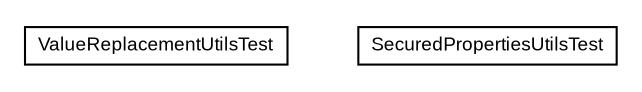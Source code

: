 #!/usr/local/bin/dot
#
# Class diagram 
# Generated by UMLGraph version R5_6-24-gf6e263 (http://www.umlgraph.org/)
#

digraph G {
	edge [fontname="arial",fontsize=10,labelfontname="arial",labelfontsize=10];
	node [fontname="arial",fontsize=10,shape=plaintext];
	nodesep=0.25;
	ranksep=0.5;
	// net.brabenetz.lib.securedproperties.utils.ValueReplacementUtilsTest
	c49 [label=<<table title="net.brabenetz.lib.securedproperties.utils.ValueReplacementUtilsTest" border="0" cellborder="1" cellspacing="0" cellpadding="2" port="p" href="./ValueReplacementUtilsTest.html">
		<tr><td><table border="0" cellspacing="0" cellpadding="1">
<tr><td align="center" balign="center"> ValueReplacementUtilsTest </td></tr>
		</table></td></tr>
		</table>>, URL="./ValueReplacementUtilsTest.html", fontname="arial", fontcolor="black", fontsize=9.0];
	// net.brabenetz.lib.securedproperties.utils.SecuredPropertiesUtilsTest
	c50 [label=<<table title="net.brabenetz.lib.securedproperties.utils.SecuredPropertiesUtilsTest" border="0" cellborder="1" cellspacing="0" cellpadding="2" port="p" href="./SecuredPropertiesUtilsTest.html">
		<tr><td><table border="0" cellspacing="0" cellpadding="1">
<tr><td align="center" balign="center"> SecuredPropertiesUtilsTest </td></tr>
		</table></td></tr>
		</table>>, URL="./SecuredPropertiesUtilsTest.html", fontname="arial", fontcolor="black", fontsize=9.0];
}

